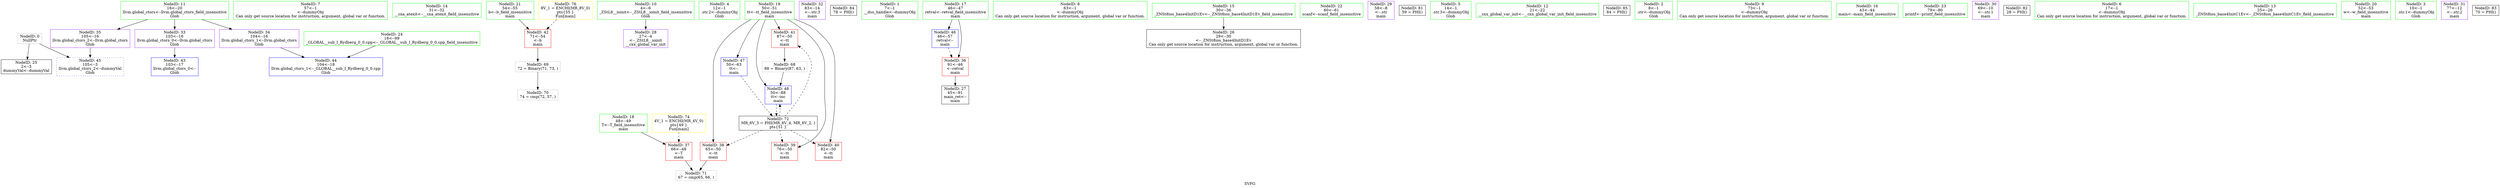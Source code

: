 digraph "SVFG" {
	label="SVFG";

	Node0x55b7aba89e10 [shape=record,color=grey,label="{NodeID: 0\nNullPtr}"];
	Node0x55b7aba89e10 -> Node0x55b7aba9ad40[style=solid];
	Node0x55b7aba89e10 -> Node0x55b7aba9bed0[style=solid];
	Node0x55b7aba9bed0 [shape=record,color=blue, style = dotted,label="{NodeID: 45\n105\<--3\nllvm.global_ctors_2\<--dummyVal\nGlob }"];
	Node0x55b7aba98740 [shape=record,color=green,label="{NodeID: 7\n57\<--1\n\<--dummyObj\nCan only get source location for instruction, argument, global var or function.}"];
	Node0x55b7aba9a330 [shape=record,color=green,label="{NodeID: 14\n31\<--32\n__cxa_atexit\<--__cxa_atexit_field_insensitive\n}"];
	Node0x55b7aba9a970 [shape=record,color=green,label="{NodeID: 21\n54\<--55\nb\<--b_field_insensitive\nmain\n}"];
	Node0x55b7aba9a970 -> Node0x55b7aba9bc00[style=solid];
	Node0x55b7aba9b010 [shape=record,color=purple,label="{NodeID: 28\n27\<--4\n\<--_ZStL8__ioinit\n__cxx_global_var_init\n}"];
	Node0x55b7aba9b620 [shape=record,color=purple,label="{NodeID: 35\n105\<--16\nllvm.global_ctors_2\<--llvm.global_ctors\nGlob }"];
	Node0x55b7aba9b620 -> Node0x55b7aba9bed0[style=solid];
	Node0x55b7aba9bc00 [shape=record,color=red,label="{NodeID: 42\n71\<--54\n\<--b\nmain\n}"];
	Node0x55b7aba9bc00 -> Node0x55b7aba9e200[style=solid];
	Node0x55b7aba98d20 [shape=record,color=green,label="{NodeID: 4\n12\<--1\n.str.2\<--dummyObj\nGlob }"];
	Node0x55b7aba9a100 [shape=record,color=green,label="{NodeID: 11\n16\<--20\nllvm.global_ctors\<--llvm.global_ctors_field_insensitive\nGlob }"];
	Node0x55b7aba9a100 -> Node0x55b7aba9b420[style=solid];
	Node0x55b7aba9a100 -> Node0x55b7aba9b520[style=solid];
	Node0x55b7aba9a100 -> Node0x55b7aba9b620[style=solid];
	Node0x55b7aba9a700 [shape=record,color=green,label="{NodeID: 18\n48\<--49\nT\<--T_field_insensitive\nmain\n}"];
	Node0x55b7aba9a700 -> Node0x55b7aba9b7f0[style=solid];
	Node0x55b7aba9ad40 [shape=record,color=black,label="{NodeID: 25\n2\<--3\ndummyVal\<--dummyVal\n}"];
	Node0x55b7aba9e380 [shape=record,color=grey,label="{NodeID: 70\n74 = cmp(72, 57, )\n}"];
	Node0x55b7aba9b350 [shape=record,color=purple,label="{NodeID: 32\n83\<--14\n\<--.str.3\nmain\n}"];
	Node0x55b7aba9b990 [shape=record,color=red,label="{NodeID: 39\n76\<--50\n\<--tt\nmain\n}"];
	Node0x55b7abaa3f30 [shape=record,color=black,label="{NodeID: 84\n78 = PHI()\n}"];
	Node0x55b7aba89ea0 [shape=record,color=green,label="{NodeID: 1\n7\<--1\n__dso_handle\<--dummyObj\nGlob }"];
	Node0x55b7aba9bfd0 [shape=record,color=blue,label="{NodeID: 46\n46\<--57\nretval\<--\nmain\n}"];
	Node0x55b7aba9bfd0 -> Node0x55b7aba9b720[style=dashed];
	Node0x55b7aba987d0 [shape=record,color=green,label="{NodeID: 8\n63\<--1\n\<--dummyObj\nCan only get source location for instruction, argument, global var or function.}"];
	Node0x55b7aba9a430 [shape=record,color=green,label="{NodeID: 15\n30\<--36\n_ZNSt8ios_base4InitD1Ev\<--_ZNSt8ios_base4InitD1Ev_field_insensitive\n}"];
	Node0x55b7aba9a430 -> Node0x55b7aba9ae40[style=solid];
	Node0x55b7aba9aa40 [shape=record,color=green,label="{NodeID: 22\n60\<--61\nscanf\<--scanf_field_insensitive\n}"];
	Node0x55b7aba9b0e0 [shape=record,color=purple,label="{NodeID: 29\n58\<--8\n\<--.str\nmain\n}"];
	Node0x55b7abaa14b0 [shape=record,color=yellow,style=double,label="{NodeID: 74\n4V_1 = ENCHI(MR_4V_0)\npts\{49 \}\nFun[main]}"];
	Node0x55b7abaa14b0 -> Node0x55b7aba9b7f0[style=dashed];
	Node0x55b7aba9b720 [shape=record,color=red,label="{NodeID: 36\n91\<--46\n\<--retval\nmain\n}"];
	Node0x55b7aba9b720 -> Node0x55b7aba9af40[style=solid];
	Node0x55b7ab98e180 [shape=record,color=black,label="{NodeID: 81\n59 = PHI()\n}"];
	Node0x55b7aba9bcd0 [shape=record,color=blue,label="{NodeID: 43\n103\<--17\nllvm.global_ctors_0\<--\nGlob }"];
	Node0x55b7aba98620 [shape=record,color=green,label="{NodeID: 5\n14\<--1\n.str.3\<--dummyObj\nGlob }"];
	Node0x55b7aba9a190 [shape=record,color=green,label="{NodeID: 12\n21\<--22\n__cxx_global_var_init\<--__cxx_global_var_init_field_insensitive\n}"];
	Node0x55b7aba9a7d0 [shape=record,color=green,label="{NodeID: 19\n50\<--51\ntt\<--tt_field_insensitive\nmain\n}"];
	Node0x55b7aba9a7d0 -> Node0x55b7aba9b8c0[style=solid];
	Node0x55b7aba9a7d0 -> Node0x55b7aba9b990[style=solid];
	Node0x55b7aba9a7d0 -> Node0x55b7aba9ba60[style=solid];
	Node0x55b7aba9a7d0 -> Node0x55b7aba9bb30[style=solid];
	Node0x55b7aba9a7d0 -> Node0x55b7aba9c0a0[style=solid];
	Node0x55b7aba9a7d0 -> Node0x55b7aba9c980[style=solid];
	Node0x55b7aba9ae40 [shape=record,color=black,label="{NodeID: 26\n29\<--30\n\<--_ZNSt8ios_base4InitD1Ev\nCan only get source location for instruction, argument, global var or function.}"];
	Node0x55b7aba9e500 [shape=record,color=grey,label="{NodeID: 71\n67 = cmp(65, 66, )\n}"];
	Node0x55b7aba9b420 [shape=record,color=purple,label="{NodeID: 33\n103\<--16\nllvm.global_ctors_0\<--llvm.global_ctors\nGlob }"];
	Node0x55b7aba9b420 -> Node0x55b7aba9bcd0[style=solid];
	Node0x55b7aba9ba60 [shape=record,color=red,label="{NodeID: 40\n82\<--50\n\<--tt\nmain\n}"];
	Node0x55b7abaa4030 [shape=record,color=black,label="{NodeID: 85\n84 = PHI()\n}"];
	Node0x55b7aba98c00 [shape=record,color=green,label="{NodeID: 2\n8\<--1\n.str\<--dummyObj\nGlob }"];
	Node0x55b7aba9c0a0 [shape=record,color=blue,label="{NodeID: 47\n50\<--63\ntt\<--\nmain\n}"];
	Node0x55b7aba9c0a0 -> Node0x55b7abaa0490[style=dashed];
	Node0x55b7aba99fe0 [shape=record,color=green,label="{NodeID: 9\n73\<--1\n\<--dummyObj\nCan only get source location for instruction, argument, global var or function.}"];
	Node0x55b7aba9a530 [shape=record,color=green,label="{NodeID: 16\n43\<--44\nmain\<--main_field_insensitive\n}"];
	Node0x55b7aba9ab40 [shape=record,color=green,label="{NodeID: 23\n79\<--80\nprintf\<--printf_field_insensitive\n}"];
	Node0x55b7aba9e080 [shape=record,color=grey,label="{NodeID: 68\n88 = Binary(87, 63, )\n}"];
	Node0x55b7aba9e080 -> Node0x55b7aba9c980[style=solid];
	Node0x55b7aba9b1b0 [shape=record,color=purple,label="{NodeID: 30\n69\<--10\n\<--.str.1\nmain\n}"];
	Node0x55b7aba9b7f0 [shape=record,color=red,label="{NodeID: 37\n66\<--48\n\<--T\nmain\n}"];
	Node0x55b7aba9b7f0 -> Node0x55b7aba9e500[style=solid];
	Node0x55b7abaa3d30 [shape=record,color=black,label="{NodeID: 82\n28 = PHI()\n}"];
	Node0x55b7aba9bdd0 [shape=record,color=blue,label="{NodeID: 44\n104\<--18\nllvm.global_ctors_1\<--_GLOBAL__sub_I_Rydberg_0_0.cpp\nGlob }"];
	Node0x55b7aba986b0 [shape=record,color=green,label="{NodeID: 6\n17\<--1\n\<--dummyObj\nCan only get source location for instruction, argument, global var or function.}"];
	Node0x55b7aba9a260 [shape=record,color=green,label="{NodeID: 13\n25\<--26\n_ZNSt8ios_base4InitC1Ev\<--_ZNSt8ios_base4InitC1Ev_field_insensitive\n}"];
	Node0x55b7aba9a8a0 [shape=record,color=green,label="{NodeID: 20\n52\<--53\nw\<--w_field_insensitive\nmain\n}"];
	Node0x55b7aba9af40 [shape=record,color=black,label="{NodeID: 27\n45\<--91\nmain_ret\<--\nmain\n}"];
	Node0x55b7abaa0490 [shape=record,color=black,label="{NodeID: 72\nMR_6V_3 = PHI(MR_6V_4, MR_6V_2, )\npts\{51 \}\n}"];
	Node0x55b7abaa0490 -> Node0x55b7aba9b8c0[style=dashed];
	Node0x55b7abaa0490 -> Node0x55b7aba9b990[style=dashed];
	Node0x55b7abaa0490 -> Node0x55b7aba9ba60[style=dashed];
	Node0x55b7abaa0490 -> Node0x55b7aba9bb30[style=dashed];
	Node0x55b7abaa0490 -> Node0x55b7aba9c980[style=dashed];
	Node0x55b7aba9b520 [shape=record,color=purple,label="{NodeID: 34\n104\<--16\nllvm.global_ctors_1\<--llvm.global_ctors\nGlob }"];
	Node0x55b7aba9b520 -> Node0x55b7aba9bdd0[style=solid];
	Node0x55b7aba9bb30 [shape=record,color=red,label="{NodeID: 41\n87\<--50\n\<--tt\nmain\n}"];
	Node0x55b7aba9bb30 -> Node0x55b7aba9e080[style=solid];
	Node0x55b7aba98c90 [shape=record,color=green,label="{NodeID: 3\n10\<--1\n.str.1\<--dummyObj\nGlob }"];
	Node0x55b7aba9c980 [shape=record,color=blue,label="{NodeID: 48\n50\<--88\ntt\<--inc\nmain\n}"];
	Node0x55b7aba9c980 -> Node0x55b7abaa0490[style=dashed];
	Node0x55b7aba9a070 [shape=record,color=green,label="{NodeID: 10\n4\<--6\n_ZStL8__ioinit\<--_ZStL8__ioinit_field_insensitive\nGlob }"];
	Node0x55b7aba9a070 -> Node0x55b7aba9b010[style=solid];
	Node0x55b7aba9a630 [shape=record,color=green,label="{NodeID: 17\n46\<--47\nretval\<--retval_field_insensitive\nmain\n}"];
	Node0x55b7aba9a630 -> Node0x55b7aba9b720[style=solid];
	Node0x55b7aba9a630 -> Node0x55b7aba9bfd0[style=solid];
	Node0x55b7aba9ac40 [shape=record,color=green,label="{NodeID: 24\n18\<--99\n_GLOBAL__sub_I_Rydberg_0_0.cpp\<--_GLOBAL__sub_I_Rydberg_0_0.cpp_field_insensitive\n}"];
	Node0x55b7aba9ac40 -> Node0x55b7aba9bdd0[style=solid];
	Node0x55b7aba9e200 [shape=record,color=grey,label="{NodeID: 69\n72 = Binary(71, 73, )\n}"];
	Node0x55b7aba9e200 -> Node0x55b7aba9e380[style=solid];
	Node0x55b7aba9b280 [shape=record,color=purple,label="{NodeID: 31\n77\<--12\n\<--.str.2\nmain\n}"];
	Node0x55b7abaa1670 [shape=record,color=yellow,style=double,label="{NodeID: 76\n8V_1 = ENCHI(MR_8V_0)\npts\{55 \}\nFun[main]}"];
	Node0x55b7abaa1670 -> Node0x55b7aba9bc00[style=dashed];
	Node0x55b7aba9b8c0 [shape=record,color=red,label="{NodeID: 38\n65\<--50\n\<--tt\nmain\n}"];
	Node0x55b7aba9b8c0 -> Node0x55b7aba9e500[style=solid];
	Node0x55b7abaa3e30 [shape=record,color=black,label="{NodeID: 83\n70 = PHI()\n}"];
}
